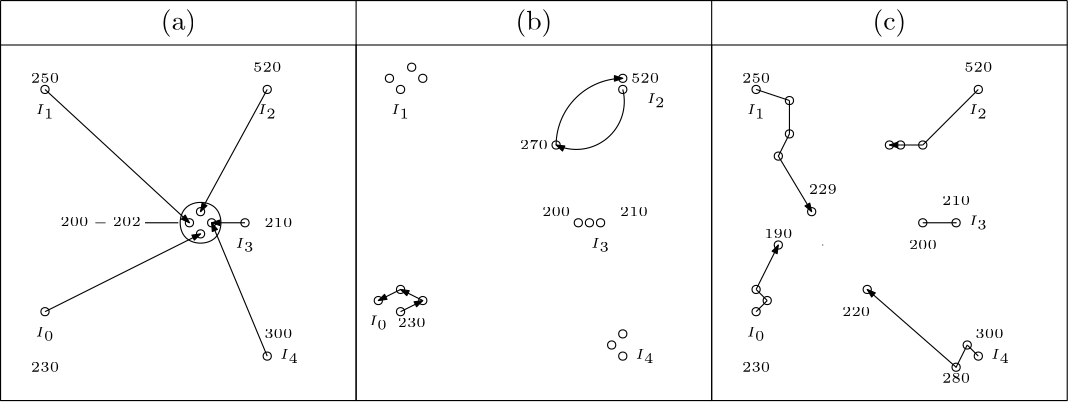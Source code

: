 <?xml version="1.0"?>
<!DOCTYPE ipe SYSTEM "ipe.dtd">
<ipe version="70206" creator="Ipe 7.2.7">
<info created="D:20171103170133" modified="D:20171103201525"/>
<ipestyle name="basic">
<symbol name="arrow/arc(spx)">
<path stroke="sym-stroke" fill="sym-stroke" pen="sym-pen">
0 0 m
-1 0.333 l
-1 -0.333 l
h
</path>
</symbol>
<symbol name="arrow/farc(spx)">
<path stroke="sym-stroke" fill="white" pen="sym-pen">
0 0 m
-1 0.333 l
-1 -0.333 l
h
</path>
</symbol>
<symbol name="arrow/ptarc(spx)">
<path stroke="sym-stroke" fill="sym-stroke" pen="sym-pen">
0 0 m
-1 0.333 l
-0.8 0 l
-1 -0.333 l
h
</path>
</symbol>
<symbol name="arrow/fptarc(spx)">
<path stroke="sym-stroke" fill="white" pen="sym-pen">
0 0 m
-1 0.333 l
-0.8 0 l
-1 -0.333 l
h
</path>
</symbol>
<symbol name="mark/circle(sx)" transformations="translations">
<path fill="sym-stroke">
0.6 0 0 0.6 0 0 e
0.4 0 0 0.4 0 0 e
</path>
</symbol>
<symbol name="mark/disk(sx)" transformations="translations">
<path fill="sym-stroke">
0.6 0 0 0.6 0 0 e
</path>
</symbol>
<symbol name="mark/fdisk(sfx)" transformations="translations">
<group>
<path fill="sym-fill">
0.5 0 0 0.5 0 0 e
</path>
<path fill="sym-stroke" fillrule="eofill">
0.6 0 0 0.6 0 0 e
0.4 0 0 0.4 0 0 e
</path>
</group>
</symbol>
<symbol name="mark/box(sx)" transformations="translations">
<path fill="sym-stroke" fillrule="eofill">
-0.6 -0.6 m
0.6 -0.6 l
0.6 0.6 l
-0.6 0.6 l
h
-0.4 -0.4 m
0.4 -0.4 l
0.4 0.4 l
-0.4 0.4 l
h
</path>
</symbol>
<symbol name="mark/square(sx)" transformations="translations">
<path fill="sym-stroke">
-0.6 -0.6 m
0.6 -0.6 l
0.6 0.6 l
-0.6 0.6 l
h
</path>
</symbol>
<symbol name="mark/fsquare(sfx)" transformations="translations">
<group>
<path fill="sym-fill">
-0.5 -0.5 m
0.5 -0.5 l
0.5 0.5 l
-0.5 0.5 l
h
</path>
<path fill="sym-stroke" fillrule="eofill">
-0.6 -0.6 m
0.6 -0.6 l
0.6 0.6 l
-0.6 0.6 l
h
-0.4 -0.4 m
0.4 -0.4 l
0.4 0.4 l
-0.4 0.4 l
h
</path>
</group>
</symbol>
<symbol name="mark/cross(sx)" transformations="translations">
<group>
<path fill="sym-stroke">
-0.43 -0.57 m
0.57 0.43 l
0.43 0.57 l
-0.57 -0.43 l
h
</path>
<path fill="sym-stroke">
-0.43 0.57 m
0.57 -0.43 l
0.43 -0.57 l
-0.57 0.43 l
h
</path>
</group>
</symbol>
<symbol name="arrow/fnormal(spx)">
<path stroke="sym-stroke" fill="white" pen="sym-pen">
0 0 m
-1 0.333 l
-1 -0.333 l
h
</path>
</symbol>
<symbol name="arrow/pointed(spx)">
<path stroke="sym-stroke" fill="sym-stroke" pen="sym-pen">
0 0 m
-1 0.333 l
-0.8 0 l
-1 -0.333 l
h
</path>
</symbol>
<symbol name="arrow/fpointed(spx)">
<path stroke="sym-stroke" fill="white" pen="sym-pen">
0 0 m
-1 0.333 l
-0.8 0 l
-1 -0.333 l
h
</path>
</symbol>
<symbol name="arrow/linear(spx)">
<path stroke="sym-stroke" pen="sym-pen">
-1 0.333 m
0 0 l
-1 -0.333 l
</path>
</symbol>
<symbol name="arrow/fdouble(spx)">
<path stroke="sym-stroke" fill="white" pen="sym-pen">
0 0 m
-1 0.333 l
-1 -0.333 l
h
-1 0 m
-2 0.333 l
-2 -0.333 l
h
</path>
</symbol>
<symbol name="arrow/double(spx)">
<path stroke="sym-stroke" fill="sym-stroke" pen="sym-pen">
0 0 m
-1 0.333 l
-1 -0.333 l
h
-1 0 m
-2 0.333 l
-2 -0.333 l
h
</path>
</symbol>
<pen name="heavier" value="0.8"/>
<pen name="fat" value="1.2"/>
<pen name="ultrafat" value="2"/>
<symbolsize name="large" value="5"/>
<symbolsize name="small" value="2"/>
<symbolsize name="tiny" value="1.1"/>
<arrowsize name="large" value="10"/>
<arrowsize name="small" value="5"/>
<arrowsize name="tiny" value="3"/>
<color name="red" value="1 0 0"/>
<color name="green" value="0 1 0"/>
<color name="blue" value="0 0 1"/>
<color name="yellow" value="1 1 0"/>
<color name="orange" value="1 0.647 0"/>
<color name="gold" value="1 0.843 0"/>
<color name="purple" value="0.627 0.125 0.941"/>
<color name="gray" value="0.745"/>
<color name="brown" value="0.647 0.165 0.165"/>
<color name="navy" value="0 0 0.502"/>
<color name="pink" value="1 0.753 0.796"/>
<color name="seagreen" value="0.18 0.545 0.341"/>
<color name="turquoise" value="0.251 0.878 0.816"/>
<color name="violet" value="0.933 0.51 0.933"/>
<color name="darkblue" value="0 0 0.545"/>
<color name="darkcyan" value="0 0.545 0.545"/>
<color name="darkgray" value="0.663"/>
<color name="darkgreen" value="0 0.392 0"/>
<color name="darkmagenta" value="0.545 0 0.545"/>
<color name="darkorange" value="1 0.549 0"/>
<color name="darkred" value="0.545 0 0"/>
<color name="lightblue" value="0.678 0.847 0.902"/>
<color name="lightcyan" value="0.878 1 1"/>
<color name="lightgray" value="0.827"/>
<color name="lightgreen" value="0.565 0.933 0.565"/>
<color name="lightyellow" value="1 1 0.878"/>
<dashstyle name="dashed" value="[4] 0"/>
<dashstyle name="dotted" value="[1 3] 0"/>
<dashstyle name="dash dotted" value="[4 2 1 2] 0"/>
<dashstyle name="dash dot dotted" value="[4 2 1 2 1 2] 0"/>
<textsize name="large" value="\large"/>
<textsize name="Large" value="\Large"/>
<textsize name="LARGE" value="\LARGE"/>
<textsize name="huge" value="\huge"/>
<textsize name="Huge" value="\Huge"/>
<textsize name="small" value="\small"/>
<textsize name="footnote" value="\footnotesize"/>
<textsize name="tiny" value="\tiny"/>
<textstyle name="center" begin="\begin{center}" end="\end{center}"/>
<textstyle name="itemize" begin="\begin{itemize}" end="\end{itemize}"/>
<textstyle name="item" begin="\begin{itemize}\item{}" end="\end{itemize}"/>
<gridsize name="4 pts" value="4"/>
<gridsize name="8 pts (~3 mm)" value="8"/>
<gridsize name="16 pts (~6 mm)" value="16"/>
<gridsize name="32 pts (~12 mm)" value="32"/>
<gridsize name="10 pts (~3.5 mm)" value="10"/>
<gridsize name="20 pts (~7 mm)" value="20"/>
<gridsize name="14 pts (~5 mm)" value="14"/>
<gridsize name="28 pts (~10 mm)" value="28"/>
<gridsize name="56 pts (~20 mm)" value="56"/>
<anglesize name="90 deg" value="90"/>
<anglesize name="60 deg" value="60"/>
<anglesize name="45 deg" value="45"/>
<anglesize name="30 deg" value="30"/>
<anglesize name="22.5 deg" value="22.5"/>
<opacity name="10%" value="0.1"/>
<opacity name="30%" value="0.3"/>
<opacity name="50%" value="0.5"/>
<opacity name="75%" value="0.75"/>
<tiling name="falling" angle="-60" step="4" width="1"/>
<tiling name="rising" angle="30" step="4" width="1"/>
</ipestyle>
<page>
<layer name="alpha"/>
<view layers="alpha" active="alpha"/>
<path layer="alpha" stroke="black">
128 768 m
128 640 l
256 640 l
256 768 l
h
</path>
<path stroke="black">
256 640 m
256 768 l
384 768 l
384 640 l
h
</path>
<path stroke="black">
384 768 m
384 640 l
512 640 l
512 768 l
h
</path>
<path stroke="black">
1.46944 0 0 1.46944 144 672 e
</path>
<path matrix="1 0 0 1 80 -16" stroke="black">
1.46944 0 0 1.46944 144 672 e
</path>
<path matrix="1 0 0 1 80 80" stroke="black">
1.46944 0 0 1.46944 144 672 e
</path>
<path matrix="1 0 0 1 72 32" stroke="black">
1.46944 0 0 1.46944 144 672 e
</path>
<path matrix="1 0 0 1 0 80" stroke="black">
1.46944 0 0 1.46944 144 672 e
</path>
<text matrix="1 0 0 1 0 4" transformations="translations" pos="144 660" stroke="black" type="label" width="7.01" height="3.408" depth="1.49" halign="center" valign="center" size="tiny">$I_0$</text>
<text transformations="translations" pos="144 744" stroke="black" type="label" width="7.01" height="3.408" depth="1.49" halign="center" valign="center" size="tiny">$I_1$</text>
<text matrix="1 0 0 1 80 0" transformations="translations" pos="144 744" stroke="black" type="label" width="7.01" height="3.408" depth="1.49" halign="center" valign="center" size="tiny" style="math">I_2</text>
<text matrix="1 0 0 1 72 -48" transformations="translations" pos="144 744" stroke="black" type="label" width="7.01" height="3.408" depth="1.49" halign="center" valign="center" size="tiny" style="math">I_3</text>
<text matrix="1 0 0 1 88 -88" transformations="translations" pos="144 744" stroke="black" type="label" width="7.01" height="3.408" depth="1.49" halign="center" valign="center" size="tiny" style="math">I_4</text>
<path matrix="1 0 0 1 60 32" stroke="black">
1.46944 0 0 1.46944 144 672 e
</path>
<path matrix="1 0 0 1 56 36" stroke="black">
1.46944 0 0 1.46944 144 672 e
</path>
<path matrix="1 0 0 1 52 32" stroke="black">
1.46944 0 0 1.46944 144 672 e
</path>
<path matrix="1 0 0 1 56 28" stroke="black">
1.46944 0 0 1.46944 144 672 e
</path>
<path stroke="black" arrow="normal/tiny">
144 672 m
200 700 l
</path>
<path stroke="black" arrow="normal/tiny">
144 752 m
196 704 l
</path>
<path stroke="black" arrow="normal/tiny">
224 752 m
200 708 l
</path>
<path stroke="black" arrow="normal/tiny">
224 656 m
204 704 l
</path>
<path stroke="black" arrow="normal/tiny">
216 704 m
204 704 l
</path>
<path matrix="1 0 0 1 128 0" stroke="black">
1.46944 0 0 1.46944 144 672 e
</path>
<path matrix="1 0 0 1 208 -16" stroke="black">
1.46944 0 0 1.46944 144 672 e
</path>
<path matrix="1 0 0 1 208 80" stroke="black">
1.46944 0 0 1.46944 144 672 e
</path>
<path matrix="1 0 0 1 200 32" stroke="black">
1.46944 0 0 1.46944 144 672 e
</path>
<path matrix="1 0 0 1 128 80" stroke="black">
1.46944 0 0 1.46944 144 672 e
</path>
<text matrix="1 0 0 1 120 8" transformations="translations" pos="144 660" stroke="black" type="label" width="7.01" height="3.408" depth="1.49" halign="center" valign="center" size="tiny" style="math">I_0</text>
<text matrix="1 0 0 1 128 0" transformations="translations" pos="144 744" stroke="black" type="label" width="7.01" height="3.408" depth="1.49" halign="center" valign="center" size="tiny" style="math">I_1</text>
<text matrix="1 0 0 1 220 4" transformations="translations" pos="144 744" stroke="black" type="label" width="7.01" height="3.408" depth="1.49" halign="center" valign="center" size="tiny" style="math">I_2</text>
<text matrix="1 0 0 1 200 -48" transformations="translations" pos="144 744" stroke="black" type="label" width="7.01" height="3.408" depth="1.49" halign="center" valign="center" size="tiny" style="math">I_3</text>
<text matrix="1 0 0 1 216 -88" transformations="translations" pos="144 744" stroke="black" type="label" width="7.01" height="3.408" depth="1.49" halign="center" valign="center" size="tiny" style="math">I_4</text>
<path matrix="1 0 0 1 128 8" stroke="black">
1.46944 0 0 1.46944 144 672 e
</path>
<path matrix="1 0 0 1 136 4" stroke="black">
1.46944 0 0 1.46944 144 672 e
</path>
<path matrix="1 0 0 1 120 4" stroke="black">
1.46944 0 0 1.46944 144 672 e
</path>
<path matrix="1 0 0 1 136 84" stroke="black">
1.46944 0 0 1.46944 144 672 e
</path>
<path matrix="1 0 0 1 132 88" stroke="black">
1.46944 0 0 1.46944 144 672 e
</path>
<path matrix="1 0 0 1 124 84" stroke="black">
1.46944 0 0 1.46944 144 672 e
</path>
<path matrix="1 0 0 1 196 32" stroke="black">
1.46944 0 0 1.46944 144 672 e
</path>
<path matrix="1 0 0 1 192 32" stroke="black">
1.46944 0 0 1.46944 144 672 e
</path>
<path matrix="1 0 0 1 204 -12" stroke="black">
1.46944 0 0 1.46944 144 672 e
</path>
<path matrix="1 0 0 1 208 -8" stroke="black">
1.46944 0 0 1.46944 144 672 e
</path>
<path matrix="1 0 0 1 256 0" stroke="black">
1.46944 0 0 1.46944 144 672 e
</path>
<path matrix="1 0 0 1 336 -16" stroke="black">
1.46944 0 0 1.46944 144 672 e
</path>
<path matrix="1 0 0 1 336 80" stroke="black">
1.46944 0 0 1.46944 144 672 e
</path>
<path matrix="1 0 0 1 328 32" stroke="black">
1.46944 0 0 1.46944 144 672 e
</path>
<path matrix="1 0 0 1 256 80" stroke="black">
1.46944 0 0 1.46944 144 672 e
</path>
<text matrix="1 0 0 1 256 4" transformations="translations" pos="144 660" stroke="black" type="label" width="7.01" height="3.408" depth="1.49" halign="center" valign="center" size="tiny" style="math">I_0</text>
<text matrix="1 0 0 1 256 0" transformations="translations" pos="144 744" stroke="black" type="label" width="7.01" height="3.408" depth="1.49" halign="center" valign="center" size="tiny" style="math">I_1</text>
<text matrix="1 0 0 1 336 0" transformations="translations" pos="144 744" stroke="black" type="label" width="7.01" height="3.408" depth="1.49" halign="center" valign="center" size="tiny" style="math">I_2</text>
<text matrix="1 0 0 1 336 -40" transformations="translations" pos="144 744" stroke="black" type="label" width="7.01" height="3.408" depth="1.49" halign="center" valign="center" size="tiny" style="math">I_3</text>
<text matrix="1 0 0 1 344 -88" transformations="translations" pos="144 744" stroke="black" type="label" width="7.01" height="3.408" depth="1.49" halign="center" valign="center" size="tiny" style="math">I_4</text>
<path stroke="black" arrow="normal/tiny">
272 672 m
280 676 l
</path>
<path stroke="black" arrow="normal/tiny">
280 676 m
272 680 l
</path>
<path stroke="black" arrow="normal/tiny">
272 680 m
264 676 l
</path>
<path matrix="1 0 0 1 184 60" stroke="black">
1.46944 0 0 1.46944 144 672 e
</path>
<path stroke="black" arrow="normal/tiny">
352 752 m
17.2843 0 0 -17.2843 335.263 747.684 328 732 a
</path>
<path stroke="black" arrow="normal/tiny">
328 732 m
24.1825 0 0 -24.1825 352.182 731.818 352 756 a
</path>
<path matrix="1 0 0 1 208 84" stroke="black">
1.46944 0 0 1.46944 144 672 e
</path>
<path matrix="1 0 0 1 260 4" stroke="black">
1.46944 0 0 1.46944 144 672 e
</path>
<path matrix="1 0 0 1 256 8" stroke="black">
1.46944 0 0 1.46944 144 672 e
</path>
<path matrix="1 0 0 1 264 24" stroke="black">
1.46944 0 0 1.46944 144 672 e
</path>
<path matrix="1 0 0 1 268 76" stroke="black">
1.46944 0 0 1.46944 144 672 e
</path>
<path matrix="1 0 0 1 268 64" stroke="black">
1.46944 0 0 1.46944 144 672 e
</path>
<path matrix="1 0 0 1 264 56" stroke="black">
1.46944 0 0 1.46944 144 672 e
</path>
<path matrix="1 0 0 1 316 60" stroke="black">
1.46944 0 0 1.46944 144 672 e
</path>
<path matrix="1 0 0 1 308 60" stroke="black">
1.46944 0 0 1.46944 144 672 e
</path>
<path matrix="1 0 0 1 304 60" stroke="black">
1.46944 0 0 1.46944 144 672 e
</path>
<path matrix="1 0 0 1 316 32" stroke="black">
1.46944 0 0 1.46944 144 672 e
</path>
<path matrix="1 0 0 1 328 -20" stroke="black">
1.46944 0 0 1.46944 144 672 e
</path>
<path matrix="1 0 0 1 332 -12" stroke="black">
1.46944 0 0 1.46944 144 672 e
</path>
<path stroke="black">
400 672 m
404 676 l
</path>
<path stroke="black">
404 676 m
400 680 l
</path>
<path stroke="black" arrow="normal/tiny">
400 680 m
408 696 l
</path>
<path stroke="black">
400 752 m
412 748 l
</path>
<path stroke="black">
412 748 m
412 736 l
</path>
<path stroke="black">
412 736 m
408 728 l
</path>
<path stroke="black" cap="1">
408 728 m
408 728 l
</path>
<path stroke="black">
480 752 m
460 732 l
</path>
<path stroke="black">
460 732 m
452 732 l
</path>
<path stroke="black" arrow="arc/tiny">
452 732 m
448 732 l
</path>
<path stroke="black" cap="1">
472 704 m
472 704 l
</path>
<path stroke="black">
472 704 m
460 704 l
</path>
<path stroke="black">
480 656 m
476 660 l
</path>
<path stroke="black">
476 660 m
472 652 l
</path>
<path stroke="black" cap="1">
472 652 m
472 652 l
</path>
<path matrix="1 0 0 1 276 36" stroke="black">
1.46944 0 0 1.46944 144 672 e
</path>
<path stroke="black" arrow="normal/tiny">
408 728 m
420 708 l
</path>
<path stroke="black" cap="1">
424 696 m
424 696 l
</path>
<path matrix="1 0 0 1 296 8" stroke="black">
1.46944 0 0 1.46944 144 672 e
</path>
<path stroke="black" arrow="normal/tiny">
472 652 m
440 680 l
</path>
<text transformations="translations" pos="400 756" stroke="black" type="label" width="10.17" height="3.21" depth="0" halign="center" valign="center" size="tiny">250</text>
<text transformations="translations" pos="480 760" stroke="black" type="label" width="10.17" height="3.21" depth="0" halign="center" valign="center" size="tiny" style="math">520</text>
<text transformations="translations" pos="472 712" stroke="black" type="label" width="10.17" height="3.21" depth="0" halign="center" valign="center" size="tiny">210</text>
<text transformations="translations" pos="484 664" stroke="black" type="label" width="10.17" height="3.21" depth="0" halign="center" valign="center" size="tiny">300</text>
<text transformations="translations" pos="484 664" stroke="black" type="label" width="0" height="0" depth="0" halign="center" valign="center" size="tiny"></text>
<text transformations="translations" pos="400 652" stroke="black" type="label" width="10.17" height="3.21" depth="0" halign="center" valign="center" size="tiny">230</text>
<text matrix="1 0 0 1 -256 0" transformations="translations" pos="400 756" stroke="black" type="label" width="10.17" height="3.21" depth="0" halign="center" valign="center" size="tiny">250</text>
<text matrix="1 0 0 1 -256 0" transformations="translations" pos="480 760" stroke="black" type="label" width="10.17" height="3.21" depth="0" halign="center" valign="center" size="tiny" style="math">520</text>
<text matrix="1 0 0 1 -244 -8" transformations="translations" pos="472 712" stroke="black" type="label" width="10.17" height="3.21" depth="0" halign="center" valign="center" size="tiny">210</text>
<text matrix="1 0 0 1 -256 0" transformations="translations" pos="484 664" stroke="black" type="label" width="10.17" height="3.21" depth="0" halign="center" valign="center" size="tiny">300</text>
<text matrix="1 0 0 1 -256 0" transformations="translations" pos="484 664" stroke="black" type="label" width="0" height="0" depth="0" halign="center" valign="center" size="tiny"></text>
<text matrix="1 0 0 1 -256 0" transformations="translations" pos="400 652" stroke="black" type="label" width="10.17" height="3.21" depth="0" halign="center" valign="center" size="tiny">230</text>
<text matrix="1 0 0 1 -120 -4" transformations="translations" pos="480 760" stroke="black" type="label" width="10.17" height="3.21" depth="0" halign="center" valign="center" size="tiny" style="math">520</text>
<text matrix="1 0 0 1 -116 -4" transformations="translations" pos="472 712" stroke="black" type="label" width="10.17" height="3.21" depth="0" halign="center" valign="center" size="tiny">210</text>
<text matrix="1 0 0 1 -120 0" transformations="translations" pos="484 664" stroke="black" type="label" width="0" height="0" depth="0" halign="center" valign="center" size="tiny"></text>
<text matrix="1 0 0 1 -124 16" transformations="translations" pos="400 652" stroke="black" type="label" width="10.17" height="3.21" depth="0" halign="center" valign="center" size="tiny">230</text>
<text matrix="1 0 0 1 0 8" transformations="translations" pos="320 724" stroke="black" type="label" width="10.17" height="3.21" depth="0" halign="center" valign="center" size="tiny">270</text>
<text matrix="1 0 0 1 -8 12" transformations="translations" pos="336 696" stroke="black" type="label" width="10.17" height="3.21" depth="0" halign="center" valign="center" size="tiny">200</text>
<path stroke="black">
192 712
208 712
208 696
192 696 u
</path>
<path stroke="black">
192 704 m
180 704 l
</path>
<text matrix="1 0 0 1 -8 0" transformations="translations" pos="172 704" stroke="black" type="label" width="28.997" height="3.321" depth="0.83" halign="center" valign="center" size="tiny">$200-202$</text>
<text matrix="1 0 0 1 4 -4" transformations="translations" pos="404 704" stroke="black" type="label" width="10.17" height="3.21" depth="0" halign="center" valign="center" size="tiny">190</text>
<text transformations="translations" pos="460 696" stroke="black" type="label" width="10.17" height="3.21" depth="0" halign="center" valign="center" size="tiny">200</text>
<text matrix="1 0 0 1 0 24" transformations="translations" pos="424 692" stroke="black" type="label" width="10.17" height="3.21" depth="0" halign="center" valign="center" size="tiny">229</text>
<text transformations="translations" pos="472 648" stroke="black" type="label" width="10.17" height="3.21" depth="0" halign="center" valign="center" size="tiny">280</text>
<text transformations="translations" pos="436 672" stroke="black" type="label" width="10.17" height="3.21" depth="0" halign="center" valign="center" size="tiny">220</text>
<text matrix="1 0 0 1 0 4" transformations="translations" pos="192 772" stroke="black" type="label" width="12.73" height="7.473" depth="2.49" halign="center" valign="center">(a)</text>
<text transformations="translations" pos="320 776" stroke="black" type="label" width="13.284" height="7.473" depth="2.49" halign="center" valign="center">(b)</text>
<text transformations="translations" pos="448 776" stroke="black" type="label" width="12.177" height="7.473" depth="2.49" halign="center" valign="center">(c)</text>
<path stroke="black">
256 768 m
256 784 l
</path>
<path stroke="black">
384 768 m
384 784 l
</path>
<path stroke="black">
512 768 m
512 784 l
</path>
<path stroke="black">
128 768 m
128 784 l
</path>
<path stroke="black">
128 784 m
512 784 l
</path>
</page>
</ipe>
